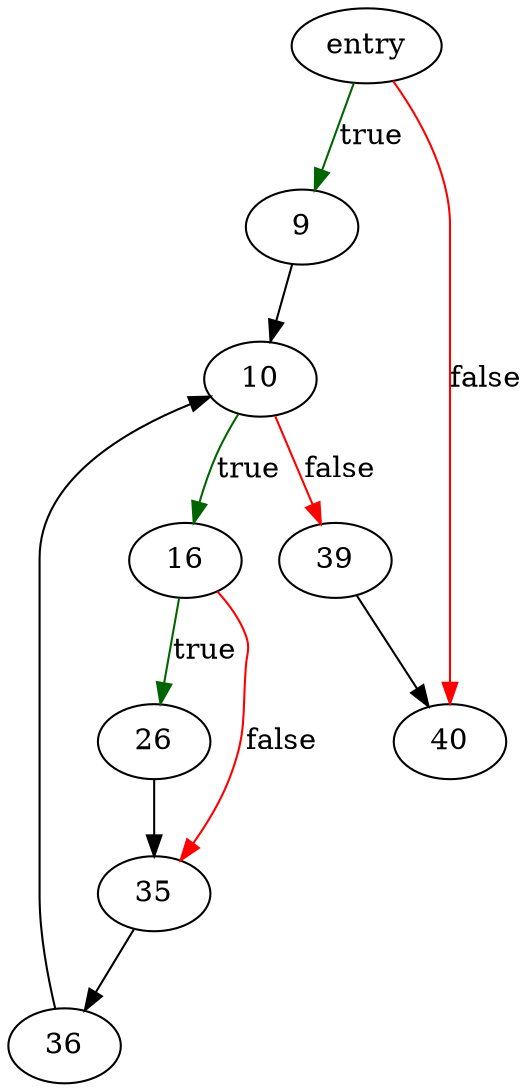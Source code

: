 digraph "closeCursorsInFrame" {
	// Node definitions.
	1 [label=entry];
	9;
	10;
	16;
	26;
	35;
	36;
	39;
	40;

	// Edge definitions.
	1 -> 9 [
		color=darkgreen
		label=true
	];
	1 -> 40 [
		color=red
		label=false
	];
	9 -> 10;
	10 -> 16 [
		color=darkgreen
		label=true
	];
	10 -> 39 [
		color=red
		label=false
	];
	16 -> 26 [
		color=darkgreen
		label=true
	];
	16 -> 35 [
		color=red
		label=false
	];
	26 -> 35;
	35 -> 36;
	36 -> 10;
	39 -> 40;
}